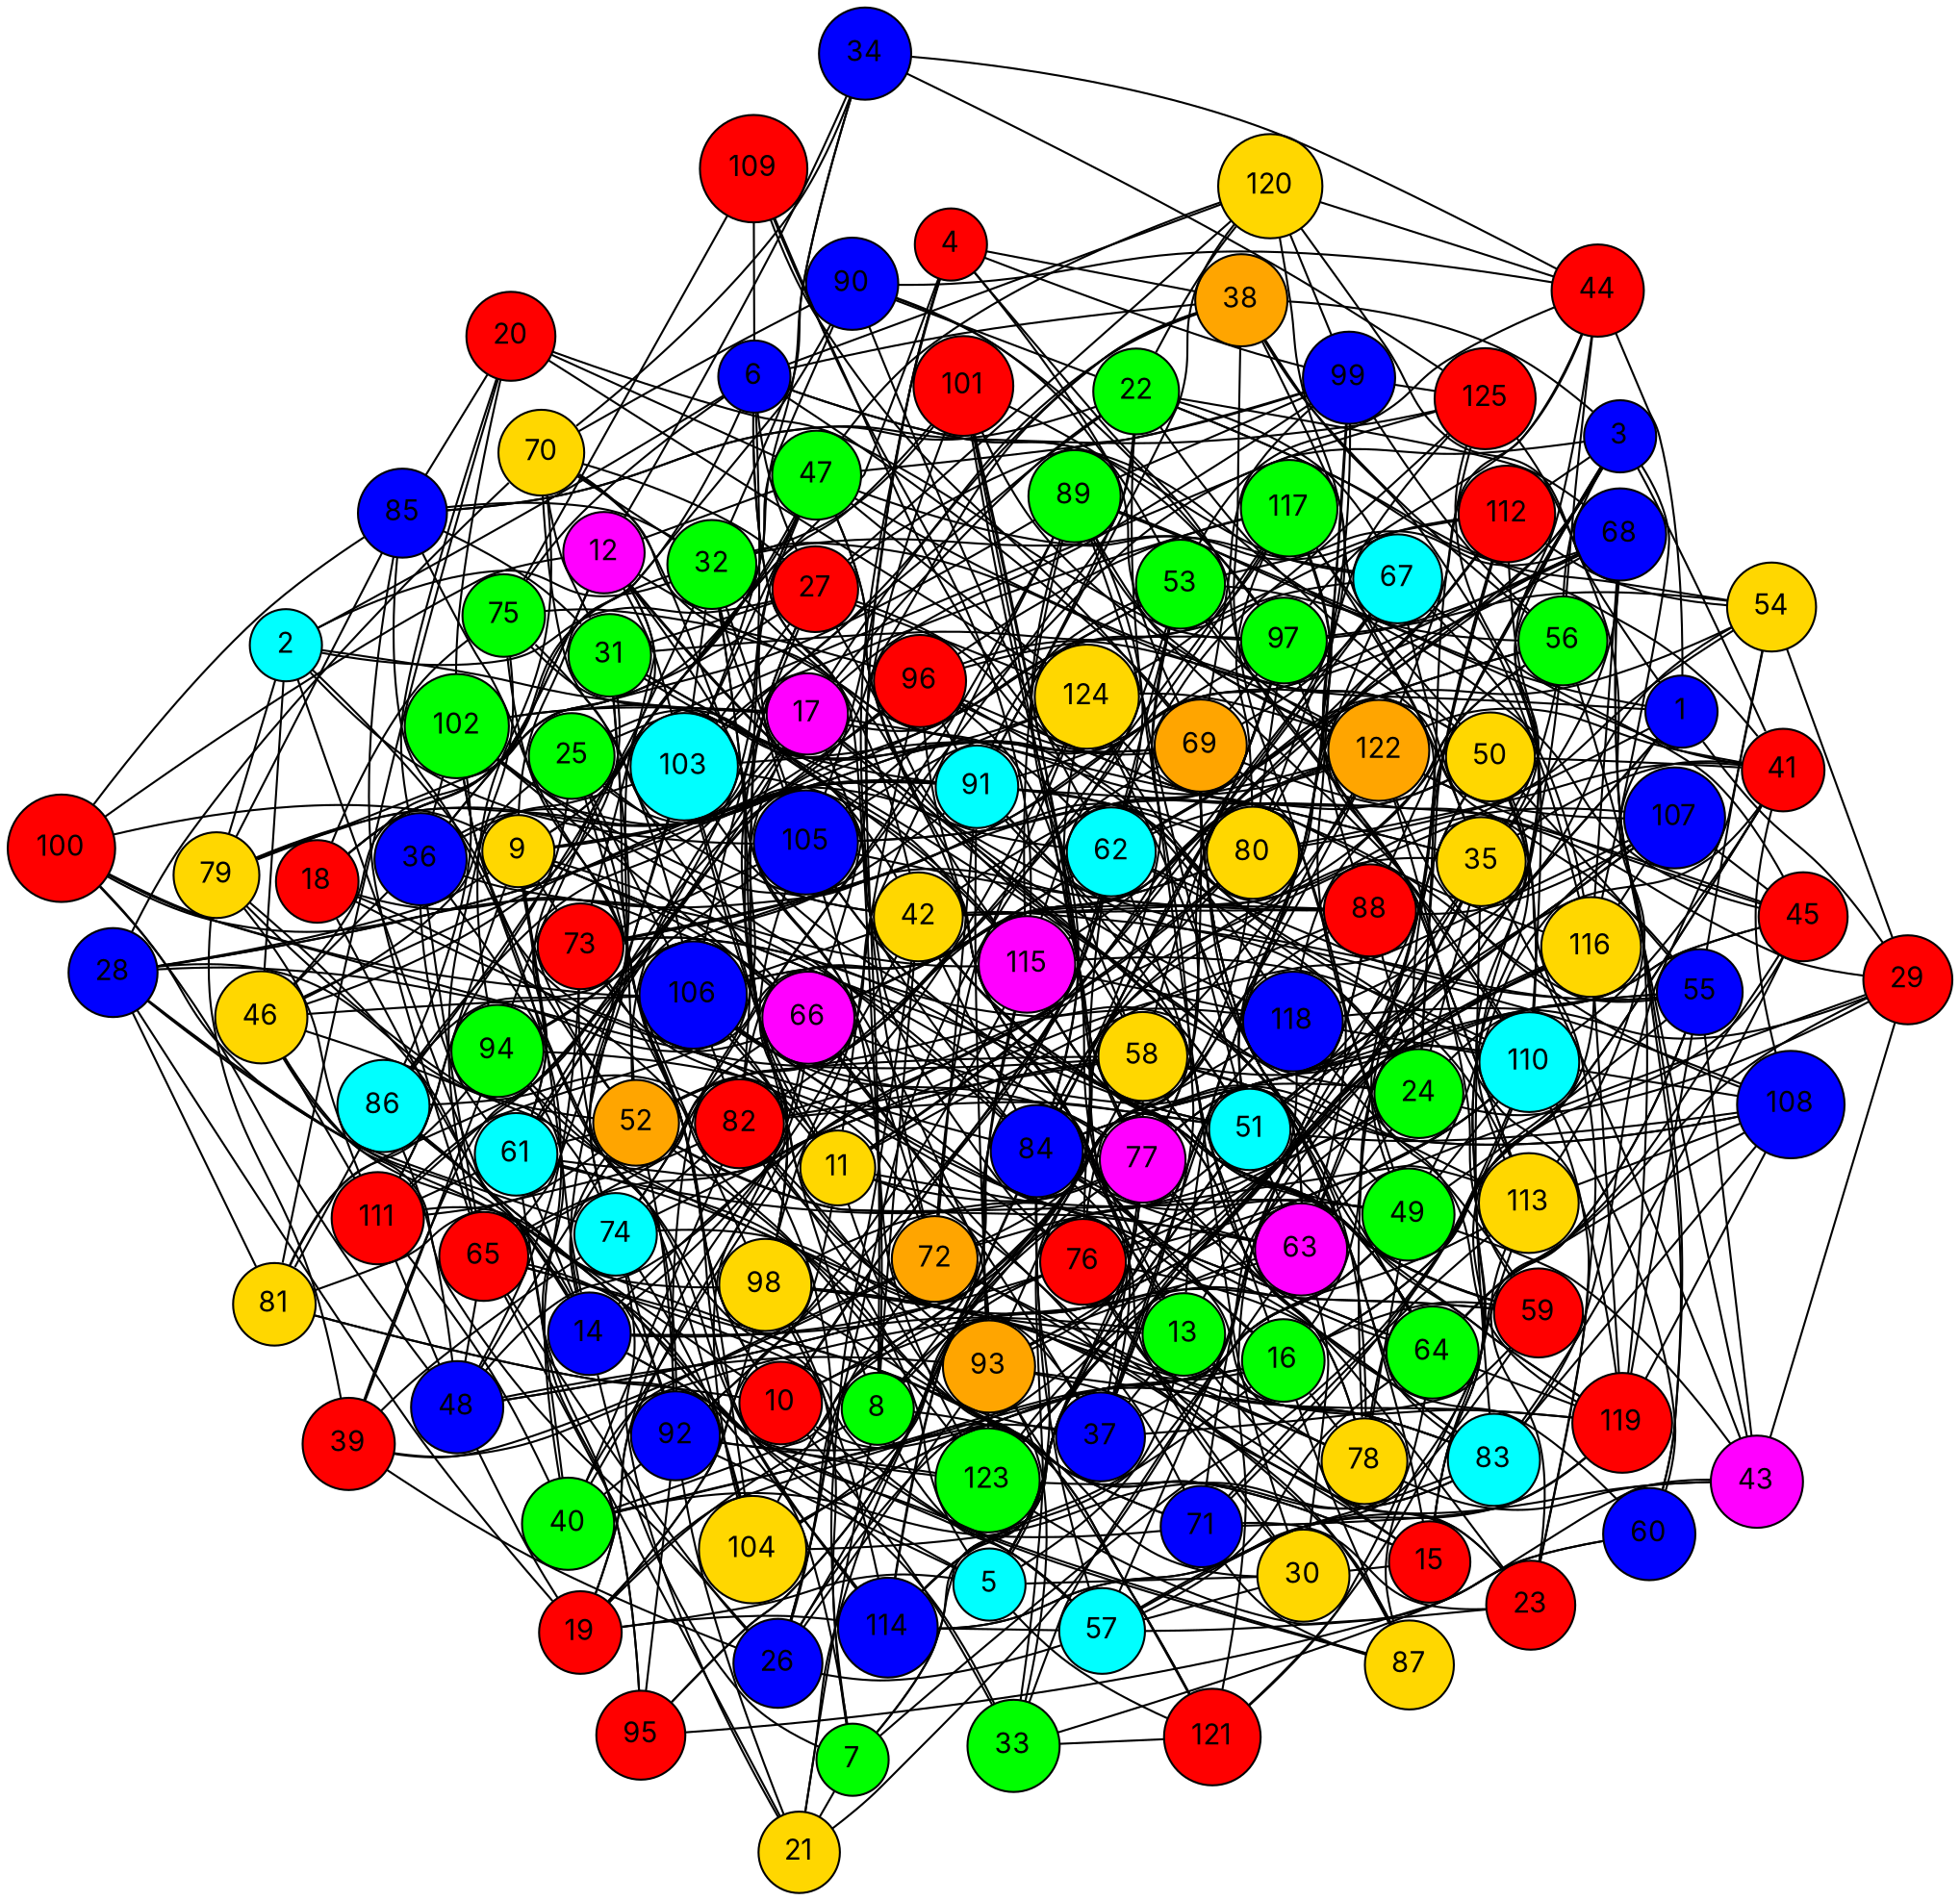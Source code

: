 graph G {
  layout=neato;
  overlap=false;
  splines=true;
  node [shape=circle, style=filled, fontname=Inter];
  1 [label="1", fillcolor="blue", tooltip="v1 color 2"];
  2 [label="2", fillcolor="cyan", tooltip="v2 color 4"];
  3 [label="3", fillcolor="blue", tooltip="v3 color 2"];
  4 [label="4", fillcolor="red", tooltip="v4 color 0"];
  5 [label="5", fillcolor="cyan", tooltip="v5 color 4"];
  6 [label="6", fillcolor="blue", tooltip="v6 color 2"];
  7 [label="7", fillcolor="green", tooltip="v7 color 1"];
  8 [label="8", fillcolor="green", tooltip="v8 color 1"];
  9 [label="9", fillcolor="gold", tooltip="v9 color 3"];
  10 [label="10", fillcolor="red", tooltip="v10 color 0"];
  11 [label="11", fillcolor="gold", tooltip="v11 color 3"];
  12 [label="12", fillcolor="magenta", tooltip="v12 color 5"];
  13 [label="13", fillcolor="green", tooltip="v13 color 1"];
  14 [label="14", fillcolor="blue", tooltip="v14 color 2"];
  15 [label="15", fillcolor="red", tooltip="v15 color 0"];
  16 [label="16", fillcolor="green", tooltip="v16 color 1"];
  17 [label="17", fillcolor="magenta", tooltip="v17 color 5"];
  18 [label="18", fillcolor="red", tooltip="v18 color 0"];
  19 [label="19", fillcolor="red", tooltip="v19 color 0"];
  20 [label="20", fillcolor="red", tooltip="v20 color 0"];
  21 [label="21", fillcolor="gold", tooltip="v21 color 3"];
  22 [label="22", fillcolor="green", tooltip="v22 color 1"];
  23 [label="23", fillcolor="red", tooltip="v23 color 0"];
  24 [label="24", fillcolor="green", tooltip="v24 color 1"];
  25 [label="25", fillcolor="green", tooltip="v25 color 1"];
  26 [label="26", fillcolor="blue", tooltip="v26 color 2"];
  27 [label="27", fillcolor="red", tooltip="v27 color 0"];
  28 [label="28", fillcolor="blue", tooltip="v28 color 2"];
  29 [label="29", fillcolor="red", tooltip="v29 color 0"];
  30 [label="30", fillcolor="gold", tooltip="v30 color 3"];
  31 [label="31", fillcolor="green", tooltip="v31 color 1"];
  32 [label="32", fillcolor="green", tooltip="v32 color 1"];
  33 [label="33", fillcolor="green", tooltip="v33 color 1"];
  34 [label="34", fillcolor="blue", tooltip="v34 color 2"];
  35 [label="35", fillcolor="gold", tooltip="v35 color 3"];
  36 [label="36", fillcolor="blue", tooltip="v36 color 2"];
  37 [label="37", fillcolor="blue", tooltip="v37 color 2"];
  38 [label="38", fillcolor="orange", tooltip="v38 color 6"];
  39 [label="39", fillcolor="red", tooltip="v39 color 0"];
  40 [label="40", fillcolor="green", tooltip="v40 color 1"];
  41 [label="41", fillcolor="red", tooltip="v41 color 0"];
  42 [label="42", fillcolor="gold", tooltip="v42 color 3"];
  43 [label="43", fillcolor="magenta", tooltip="v43 color 5"];
  44 [label="44", fillcolor="red", tooltip="v44 color 0"];
  45 [label="45", fillcolor="red", tooltip="v45 color 0"];
  46 [label="46", fillcolor="gold", tooltip="v46 color 3"];
  47 [label="47", fillcolor="green", tooltip="v47 color 1"];
  48 [label="48", fillcolor="blue", tooltip="v48 color 2"];
  49 [label="49", fillcolor="green", tooltip="v49 color 1"];
  50 [label="50", fillcolor="gold", tooltip="v50 color 3"];
  51 [label="51", fillcolor="cyan", tooltip="v51 color 4"];
  52 [label="52", fillcolor="orange", tooltip="v52 color 6"];
  53 [label="53", fillcolor="green", tooltip="v53 color 1"];
  54 [label="54", fillcolor="gold", tooltip="v54 color 3"];
  55 [label="55", fillcolor="blue", tooltip="v55 color 2"];
  56 [label="56", fillcolor="green", tooltip="v56 color 1"];
  57 [label="57", fillcolor="cyan", tooltip="v57 color 4"];
  58 [label="58", fillcolor="gold", tooltip="v58 color 3"];
  59 [label="59", fillcolor="red", tooltip="v59 color 0"];
  60 [label="60", fillcolor="blue", tooltip="v60 color 2"];
  61 [label="61", fillcolor="cyan", tooltip="v61 color 4"];
  62 [label="62", fillcolor="cyan", tooltip="v62 color 4"];
  63 [label="63", fillcolor="magenta", tooltip="v63 color 5"];
  64 [label="64", fillcolor="green", tooltip="v64 color 1"];
  65 [label="65", fillcolor="red", tooltip="v65 color 0"];
  66 [label="66", fillcolor="magenta", tooltip="v66 color 5"];
  67 [label="67", fillcolor="cyan", tooltip="v67 color 4"];
  68 [label="68", fillcolor="blue", tooltip="v68 color 2"];
  69 [label="69", fillcolor="orange", tooltip="v69 color 6"];
  70 [label="70", fillcolor="gold", tooltip="v70 color 3"];
  71 [label="71", fillcolor="blue", tooltip="v71 color 2"];
  72 [label="72", fillcolor="orange", tooltip="v72 color 6"];
  73 [label="73", fillcolor="red", tooltip="v73 color 0"];
  74 [label="74", fillcolor="cyan", tooltip="v74 color 4"];
  75 [label="75", fillcolor="green", tooltip="v75 color 1"];
  76 [label="76", fillcolor="red", tooltip="v76 color 0"];
  77 [label="77", fillcolor="magenta", tooltip="v77 color 5"];
  78 [label="78", fillcolor="gold", tooltip="v78 color 3"];
  79 [label="79", fillcolor="gold", tooltip="v79 color 3"];
  80 [label="80", fillcolor="gold", tooltip="v80 color 3"];
  81 [label="81", fillcolor="gold", tooltip="v81 color 3"];
  82 [label="82", fillcolor="red", tooltip="v82 color 0"];
  83 [label="83", fillcolor="cyan", tooltip="v83 color 4"];
  84 [label="84", fillcolor="blue", tooltip="v84 color 2"];
  85 [label="85", fillcolor="blue", tooltip="v85 color 2"];
  86 [label="86", fillcolor="cyan", tooltip="v86 color 4"];
  87 [label="87", fillcolor="gold", tooltip="v87 color 3"];
  88 [label="88", fillcolor="red", tooltip="v88 color 0"];
  89 [label="89", fillcolor="green", tooltip="v89 color 1"];
  90 [label="90", fillcolor="blue", tooltip="v90 color 2"];
  91 [label="91", fillcolor="cyan", tooltip="v91 color 4"];
  92 [label="92", fillcolor="blue", tooltip="v92 color 2"];
  93 [label="93", fillcolor="orange", tooltip="v93 color 6"];
  94 [label="94", fillcolor="green", tooltip="v94 color 1"];
  95 [label="95", fillcolor="red", tooltip="v95 color 0"];
  96 [label="96", fillcolor="red", tooltip="v96 color 0"];
  97 [label="97", fillcolor="green", tooltip="v97 color 1"];
  98 [label="98", fillcolor="gold", tooltip="v98 color 3"];
  99 [label="99", fillcolor="blue", tooltip="v99 color 2"];
  100 [label="100", fillcolor="red", tooltip="v100 color 0"];
  101 [label="101", fillcolor="red", tooltip="v101 color 0"];
  102 [label="102", fillcolor="green", tooltip="v102 color 1"];
  103 [label="103", fillcolor="cyan", tooltip="v103 color 4"];
  104 [label="104", fillcolor="gold", tooltip="v104 color 3"];
  105 [label="105", fillcolor="blue", tooltip="v105 color 2"];
  106 [label="106", fillcolor="blue", tooltip="v106 color 2"];
  107 [label="107", fillcolor="blue", tooltip="v107 color 2"];
  108 [label="108", fillcolor="blue", tooltip="v108 color 2"];
  109 [label="109", fillcolor="red", tooltip="v109 color 0"];
  110 [label="110", fillcolor="cyan", tooltip="v110 color 4"];
  111 [label="111", fillcolor="red", tooltip="v111 color 0"];
  112 [label="112", fillcolor="red", tooltip="v112 color 0"];
  113 [label="113", fillcolor="gold", tooltip="v113 color 3"];
  114 [label="114", fillcolor="blue", tooltip="v114 color 2"];
  115 [label="115", fillcolor="magenta", tooltip="v115 color 5"];
  116 [label="116", fillcolor="gold", tooltip="v116 color 3"];
  117 [label="117", fillcolor="green", tooltip="v117 color 1"];
  118 [label="118", fillcolor="blue", tooltip="v118 color 2"];
  119 [label="119", fillcolor="red", tooltip="v119 color 0"];
  120 [label="120", fillcolor="gold", tooltip="v120 color 3"];
  121 [label="121", fillcolor="red", tooltip="v121 color 0"];
  122 [label="122", fillcolor="orange", tooltip="v122 color 6"];
  123 [label="123", fillcolor="green", tooltip="v123 color 1"];
  124 [label="124", fillcolor="gold", tooltip="v124 color 3"];
  125 [label="125", fillcolor="red", tooltip="v125 color 0"];
  1 -- 5;
  1 -- 29;
  1 -- 44;
  1 -- 53;
  1 -- 79;
  1 -- 80;
  1 -- 113;
  1 -- 120;
  1 -- 123;
  2 -- 6;
  2 -- 11;
  2 -- 17;
  2 -- 27;
  2 -- 32;
  2 -- 40;
  2 -- 46;
  2 -- 79;
  2 -- 105;
  3 -- 25;
  3 -- 35;
  3 -- 38;
  3 -- 41;
  3 -- 56;
  3 -- 62;
  3 -- 63;
  3 -- 88;
  3 -- 112;
  3 -- 115;
  3 -- 116;
  4 -- 8;
  4 -- 9;
  4 -- 38;
  4 -- 69;
  4 -- 72;
  4 -- 99;
  4 -- 105;
  4 -- 113;
  5 -- 13;
  5 -- 19;
  5 -- 30;
  5 -- 35;
  5 -- 65;
  5 -- 77;
  5 -- 82;
  5 -- 84;
  5 -- 92;
  5 -- 118;
  5 -- 121;
  6 -- 9;
  6 -- 27;
  6 -- 38;
  6 -- 42;
  6 -- 56;
  6 -- 67;
  6 -- 69;
  6 -- 75;
  6 -- 82;
  6 -- 109;
  6 -- 120;
  6 -- 123;
  7 -- 14;
  7 -- 21;
  7 -- 41;
  7 -- 42;
  7 -- 51;
  7 -- 73;
  7 -- 77;
  7 -- 98;
  8 -- 15;
  8 -- 19;
  8 -- 21;
  8 -- 42;
  8 -- 57;
  8 -- 58;
  8 -- 62;
  8 -- 65;
  8 -- 103;
  8 -- 105;
  8 -- 110;
  9 -- 14;
  9 -- 28;
  9 -- 49;
  9 -- 52;
  9 -- 61;
  9 -- 66;
  9 -- 73;
  9 -- 77;
  9 -- 84;
  9 -- 91;
  9 -- 96;
  9 -- 100;
  9 -- 101;
  9 -- 111;
  10 -- 16;
  10 -- 25;
  10 -- 31;
  10 -- 33;
  10 -- 46;
  10 -- 62;
  10 -- 67;
  10 -- 81;
  10 -- 87;
  10 -- 110;
  10 -- 118;
  11 -- 19;
  11 -- 32;
  11 -- 63;
  11 -- 67;
  11 -- 71;
  11 -- 77;
  11 -- 88;
  11 -- 96;
  11 -- 103;
  11 -- 106;
  11 -- 121;
  11 -- 122;
  12 -- 16;
  12 -- 18;
  12 -- 34;
  12 -- 35;
  12 -- 42;
  12 -- 46;
  12 -- 47;
  12 -- 52;
  12 -- 72;
  12 -- 73;
  12 -- 100;
  12 -- 103;
  13 -- 14;
  13 -- 23;
  13 -- 37;
  13 -- 46;
  13 -- 83;
  13 -- 84;
  13 -- 96;
  13 -- 99;
  13 -- 101;
  13 -- 116;
  13 -- 119;
  14 -- 52;
  14 -- 57;
  14 -- 61;
  14 -- 66;
  14 -- 76;
  14 -- 79;
  14 -- 80;
  14 -- 86;
  14 -- 87;
  14 -- 100;
  14 -- 103;
  15 -- 30;
  15 -- 35;
  15 -- 55;
  15 -- 66;
  15 -- 69;
  15 -- 92;
  15 -- 93;
  15 -- 116;
  16 -- 35;
  16 -- 41;
  16 -- 45;
  16 -- 59;
  16 -- 62;
  16 -- 78;
  16 -- 87;
  16 -- 98;
  16 -- 104;
  16 -- 105;
  16 -- 106;
  16 -- 114;
  17 -- 22;
  17 -- 28;
  17 -- 38;
  17 -- 51;
  17 -- 52;
  17 -- 58;
  17 -- 61;
  17 -- 84;
  17 -- 94;
  17 -- 98;
  17 -- 99;
  17 -- 102;
  17 -- 112;
  17 -- 113;
  17 -- 122;
  18 -- 32;
  18 -- 66;
  18 -- 75;
  18 -- 84;
  18 -- 90;
  18 -- 114;
  18 -- 123;
  19 -- 28;
  19 -- 42;
  19 -- 48;
  19 -- 66;
  19 -- 98;
  19 -- 113;
  19 -- 114;
  20 -- 36;
  20 -- 47;
  20 -- 81;
  20 -- 85;
  20 -- 97;
  20 -- 102;
  20 -- 124;
  21 -- 24;
  21 -- 65;
  21 -- 74;
  21 -- 84;
  21 -- 92;
  22 -- 37;
  22 -- 41;
  22 -- 50;
  22 -- 54;
  22 -- 67;
  22 -- 68;
  22 -- 82;
  22 -- 85;
  22 -- 86;
  22 -- 90;
  22 -- 91;
  22 -- 120;
  23 -- 50;
  23 -- 71;
  23 -- 98;
  23 -- 110;
  23 -- 113;
  23 -- 115;
  23 -- 123;
  24 -- 29;
  24 -- 35;
  24 -- 45;
  24 -- 48;
  24 -- 50;
  24 -- 62;
  24 -- 63;
  24 -- 73;
  24 -- 76;
  24 -- 84;
  24 -- 88;
  24 -- 91;
  24 -- 112;
  24 -- 120;
  25 -- 42;
  25 -- 46;
  25 -- 55;
  25 -- 69;
  25 -- 74;
  25 -- 106;
  25 -- 111;
  26 -- 39;
  26 -- 46;
  26 -- 57;
  26 -- 65;
  26 -- 72;
  26 -- 82;
  26 -- 88;
  26 -- 93;
  26 -- 116;
  26 -- 117;
  27 -- 31;
  27 -- 36;
  27 -- 51;
  27 -- 70;
  27 -- 92;
  27 -- 98;
  27 -- 99;
  27 -- 103;
  27 -- 106;
  27 -- 116;
  27 -- 120;
  27 -- 124;
  28 -- 30;
  28 -- 52;
  28 -- 53;
  28 -- 66;
  28 -- 70;
  28 -- 74;
  28 -- 81;
  29 -- 43;
  29 -- 54;
  29 -- 63;
  29 -- 64;
  29 -- 69;
  29 -- 118;
  30 -- 47;
  30 -- 53;
  30 -- 57;
  30 -- 63;
  30 -- 76;
  31 -- 61;
  31 -- 67;
  31 -- 70;
  31 -- 74;
  31 -- 85;
  31 -- 91;
  31 -- 115;
  31 -- 119;
  32 -- 34;
  32 -- 50;
  32 -- 62;
  32 -- 70;
  32 -- 76;
  32 -- 85;
  32 -- 86;
  32 -- 98;
  32 -- 101;
  32 -- 103;
  32 -- 105;
  32 -- 112;
  33 -- 43;
  33 -- 63;
  33 -- 86;
  33 -- 93;
  33 -- 121;
  33 -- 124;
  34 -- 44;
  34 -- 70;
  34 -- 103;
  34 -- 125;
  35 -- 36;
  35 -- 41;
  35 -- 43;
  35 -- 51;
  35 -- 56;
  35 -- 63;
  35 -- 67;
  35 -- 68;
  35 -- 76;
  35 -- 96;
  35 -- 117;
  36 -- 46;
  36 -- 47;
  36 -- 57;
  36 -- 61;
  36 -- 65;
  36 -- 91;
  36 -- 102;
  36 -- 103;
  37 -- 40;
  37 -- 49;
  37 -- 59;
  37 -- 62;
  37 -- 65;
  37 -- 66;
  37 -- 67;
  37 -- 77;
  37 -- 82;
  37 -- 88;
  38 -- 56;
  38 -- 63;
  38 -- 88;
  38 -- 94;
  38 -- 103;
  38 -- 116;
  39 -- 63;
  39 -- 72;
  39 -- 74;
  39 -- 79;
  39 -- 94;
  39 -- 105;
  40 -- 71;
  40 -- 72;
  40 -- 76;
  40 -- 82;
  40 -- 85;
  40 -- 92;
  40 -- 111;
  40 -- 119;
  40 -- 124;
  41 -- 50;
  41 -- 51;
  41 -- 80;
  41 -- 89;
  41 -- 108;
  41 -- 110;
  41 -- 122;
  42 -- 51;
  42 -- 59;
  42 -- 64;
  42 -- 84;
  42 -- 88;
  42 -- 102;
  42 -- 106;
  42 -- 107;
  42 -- 108;
  42 -- 122;
  43 -- 49;
  43 -- 55;
  43 -- 57;
  43 -- 68;
  43 -- 78;
  44 -- 53;
  44 -- 56;
  44 -- 87;
  44 -- 90;
  44 -- 97;
  44 -- 120;
  44 -- 122;
  45 -- 62;
  45 -- 64;
  45 -- 67;
  45 -- 83;
  45 -- 89;
  45 -- 93;
  45 -- 107;
  45 -- 122;
  46 -- 47;
  46 -- 91;
  46 -- 106;
  46 -- 111;
  47 -- 50;
  47 -- 61;
  47 -- 67;
  47 -- 99;
  47 -- 103;
  47 -- 105;
  47 -- 115;
  47 -- 120;
  47 -- 124;
  48 -- 51;
  48 -- 52;
  48 -- 54;
  48 -- 65;
  48 -- 73;
  48 -- 86;
  48 -- 93;
  48 -- 100;
  48 -- 111;
  49 -- 52;
  49 -- 55;
  49 -- 58;
  49 -- 78;
  49 -- 84;
  49 -- 98;
  49 -- 99;
  49 -- 104;
  49 -- 107;
  49 -- 110;
  49 -- 114;
  49 -- 125;
  50 -- 55;
  50 -- 57;
  50 -- 73;
  50 -- 83;
  50 -- 91;
  50 -- 110;
  50 -- 117;
  51 -- 59;
  51 -- 63;
  51 -- 73;
  51 -- 82;
  51 -- 89;
  51 -- 106;
  51 -- 107;
  51 -- 108;
  51 -- 114;
  51 -- 117;
  51 -- 122;
  52 -- 58;
  52 -- 61;
  52 -- 63;
  52 -- 80;
  52 -- 92;
  52 -- 102;
  52 -- 111;
  52 -- 118;
  52 -- 121;
  53 -- 62;
  53 -- 68;
  53 -- 84;
  53 -- 90;
  53 -- 91;
  53 -- 111;
  53 -- 113;
  53 -- 115;
  53 -- 122;
  54 -- 55;
  54 -- 62;
  54 -- 83;
  54 -- 97;
  54 -- 112;
  54 -- 118;
  55 -- 58;
  55 -- 62;
  55 -- 64;
  55 -- 77;
  55 -- 97;
  55 -- 119;
  55 -- 124;
  56 -- 60;
  56 -- 62;
  56 -- 71;
  56 -- 84;
  56 -- 99;
  56 -- 105;
  56 -- 118;
  57 -- 59;
  57 -- 60;
  57 -- 64;
  57 -- 84;
  57 -- 114;
  58 -- 61;
  58 -- 64;
  58 -- 65;
  58 -- 77;
  58 -- 82;
  58 -- 97;
  58 -- 100;
  58 -- 101;
  58 -- 108;
  58 -- 112;
  58 -- 119;
  59 -- 69;
  59 -- 74;
  59 -- 93;
  59 -- 103;
  59 -- 122;
  60 -- 77;
  60 -- 95;
  60 -- 110;
  60 -- 125;
  61 -- 77;
  61 -- 93;
  61 -- 95;
  61 -- 96;
  61 -- 111;
  62 -- 66;
  62 -- 75;
  62 -- 89;
  62 -- 90;
  62 -- 92;
  62 -- 111;
  62 -- 125;
  63 -- 69;
  63 -- 84;
  63 -- 123;
  63 -- 124;
  64 -- 66;
  64 -- 77;
  64 -- 91;
  64 -- 106;
  64 -- 108;
  64 -- 115;
  64 -- 119;
  64 -- 121;
  65 -- 69;
  65 -- 75;
  65 -- 85;
  65 -- 103;
  66 -- 74;
  66 -- 75;
  66 -- 101;
  66 -- 102;
  66 -- 108;
  66 -- 112;
  66 -- 122;
  67 -- 69;
  67 -- 116;
  68 -- 80;
  68 -- 86;
  68 -- 91;
  68 -- 97;
  68 -- 116;
  68 -- 119;
  69 -- 77;
  69 -- 78;
  69 -- 79;
  69 -- 83;
  69 -- 96;
  69 -- 97;
  69 -- 99;
  69 -- 103;
  69 -- 109;
  70 -- 90;
  70 -- 93;
  70 -- 94;
  70 -- 106;
  70 -- 118;
  71 -- 87;
  71 -- 94;
  71 -- 98;
  71 -- 110;
  71 -- 113;
  71 -- 119;
  72 -- 73;
  72 -- 78;
  72 -- 87;
  72 -- 91;
  72 -- 107;
  72 -- 113;
  72 -- 124;
  73 -- 92;
  73 -- 97;
  73 -- 105;
  74 -- 79;
  74 -- 82;
  74 -- 89;
  74 -- 92;
  74 -- 104;
  74 -- 107;
  75 -- 96;
  75 -- 98;
  75 -- 109;
  76 -- 80;
  76 -- 83;
  76 -- 87;
  76 -- 94;
  76 -- 99;
  76 -- 104;
  76 -- 110;
  77 -- 84;
  77 -- 95;
  77 -- 96;
  77 -- 97;
  77 -- 101;
  77 -- 106;
  77 -- 107;
  77 -- 110;
  78 -- 82;
  78 -- 84;
  78 -- 91;
  78 -- 110;
  78 -- 112;
  78 -- 115;
  79 -- 85;
  79 -- 89;
  79 -- 111;
  80 -- 82;
  80 -- 91;
  80 -- 97;
  80 -- 105;
  80 -- 106;
  80 -- 114;
  80 -- 117;
  80 -- 125;
  81 -- 82;
  81 -- 86;
  81 -- 91;
  81 -- 94;
  81 -- 123;
  82 -- 86;
  82 -- 106;
  82 -- 117;
  83 -- 93;
  83 -- 98;
  83 -- 104;
  83 -- 105;
  83 -- 108;
  83 -- 114;
  83 -- 123;
  84 -- 89;
  84 -- 95;
  84 -- 97;
  84 -- 101;
  84 -- 102;
  84 -- 110;
  84 -- 116;
  84 -- 122;
  85 -- 100;
  85 -- 104;
  85 -- 125;
  86 -- 92;
  86 -- 102;
  88 -- 91;
  88 -- 105;
  88 -- 106;
  88 -- 107;
  88 -- 123;
  89 -- 98;
  89 -- 99;
  89 -- 110;
  89 -- 115;
  89 -- 122;
  90 -- 94;
  90 -- 97;
  91 -- 93;
  91 -- 96;
  91 -- 120;
  92 -- 95;
  92 -- 115;
  92 -- 123;
  93 -- 97;
  93 -- 106;
  93 -- 115;
  93 -- 118;
  93 -- 121;
  93 -- 123;
  94 -- 95;
  94 -- 114;
  96 -- 97;
  96 -- 113;
  96 -- 117;
  96 -- 122;
  97 -- 101;
  97 -- 110;
  98 -- 111;
  98 -- 114;
  99 -- 120;
  99 -- 125;
  100 -- 106;
  100 -- 115;
  101 -- 122;
  102 -- 104;
  102 -- 124;
  103 -- 115;
  103 -- 117;
  104 -- 105;
  104 -- 122;
  105 -- 124;
  105 -- 125;
  107 -- 116;
  107 -- 122;
  108 -- 110;
  108 -- 113;
  108 -- 119;
  108 -- 122;
  109 -- 115;
  109 -- 118;
  110 -- 115;
  110 -- 118;
  110 -- 124;
  110 -- 125;
  112 -- 113;
  113 -- 121;
  114 -- 115;
  114 -- 119;
  115 -- 118;
  116 -- 119;
  116 -- 123;
  117 -- 119;
  117 -- 124;
  118 -- 119;
  118 -- 121;
  122 -- 124;
}
